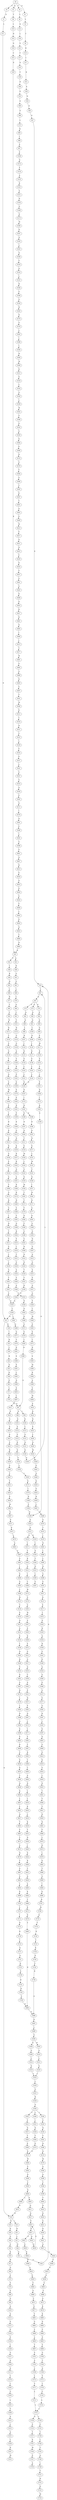 strict digraph  {
	S0 -> S1 [ label = Q ];
	S0 -> S2 [ label = A ];
	S0 -> S3 [ label = S ];
	S0 -> S4 [ label = T ];
	S1 -> S5 [ label = L ];
	S2 -> S6 [ label = Y ];
	S3 -> S7 [ label = Q ];
	S4 -> S8 [ label = L ];
	S5 -> S9 [ label = T ];
	S6 -> S10 [ label = L ];
	S7 -> S11 [ label = L ];
	S8 -> S12 [ label = Q ];
	S9 -> S13 [ label = R ];
	S10 -> S14 [ label = H ];
	S11 -> S15 [ label = N ];
	S12 -> S16 [ label = L ];
	S13 -> S17 [ label = I ];
	S14 -> S18 [ label = Q ];
	S15 -> S19 [ label = K ];
	S15 -> S20 [ label = Q ];
	S16 -> S21 [ label = S ];
	S17 -> S22 [ label = R ];
	S18 -> S23 [ label = C ];
	S19 -> S24 [ label = D ];
	S19 -> S25 [ label = I ];
	S20 -> S26 [ label = I ];
	S21 -> S27 [ label = Y ];
	S22 -> S28 [ label = A ];
	S23 -> S29 [ label = D ];
	S24 -> S30 [ label = K ];
	S25 -> S31 [ label = R ];
	S26 -> S32 [ label = R ];
	S27 -> S33 [ label = A ];
	S28 -> S34 [ label = N ];
	S29 -> S35 [ label = R ];
	S30 -> S36 [ label = G ];
	S31 -> S37 [ label = L ];
	S32 -> S38 [ label = L ];
	S33 -> S39 [ label = T ];
	S34 -> S40 [ label = Q ];
	S35 -> S41 [ label = A ];
	S35 -> S42 [ label = P ];
	S36 -> S43 [ label = S ];
	S37 -> S44 [ label = N ];
	S38 -> S45 [ label = H ];
	S39 -> S46 [ label = D ];
	S40 -> S47 [ label = K ];
	S41 -> S48 [ label = R ];
	S42 -> S49 [ label = L ];
	S43 -> S50 [ label = R ];
	S44 -> S51 [ label = Q ];
	S45 -> S52 [ label = Q ];
	S46 -> S53 [ label = E ];
	S47 -> S54 [ label = D ];
	S48 -> S55 [ label = G ];
	S49 -> S56 [ label = R ];
	S50 -> S57 [ label = H ];
	S51 -> S58 [ label = K ];
	S52 -> S59 [ label = K ];
	S53 -> S60 [ label = G ];
	S54 -> S61 [ label = L ];
	S55 -> S62 [ label = S ];
	S56 -> S63 [ label = H ];
	S57 -> S64 [ label = Q ];
	S58 -> S54 [ label = D ];
	S59 -> S65 [ label = E ];
	S60 -> S66 [ label = G ];
	S61 -> S67 [ label = K ];
	S62 -> S68 [ label = L ];
	S63 -> S69 [ label = L ];
	S64 -> S70 [ label = S ];
	S65 -> S71 [ label = L ];
	S66 -> S72 [ label = L ];
	S67 -> S73 [ label = E ];
	S67 -> S74 [ label = D ];
	S67 -> S75 [ label = Q ];
	S68 -> S76 [ label = L ];
	S69 -> S77 [ label = H ];
	S70 -> S78 [ label = P ];
	S71 -> S79 [ label = R ];
	S72 -> S80 [ label = R ];
	S73 -> S81 [ label = Q ];
	S74 -> S82 [ label = E ];
	S75 -> S83 [ label = Q ];
	S76 -> S84 [ label = A ];
	S77 -> S85 [ label = T ];
	S78 -> S86 [ label = S ];
	S79 -> S87 [ label = Q ];
	S80 -> S88 [ label = I ];
	S81 -> S89 [ label = Q ];
	S82 -> S90 [ label = Q ];
	S83 -> S91 [ label = Q ];
	S84 -> S92 [ label = C ];
	S85 -> S93 [ label = V ];
	S86 -> S94 [ label = G ];
	S87 -> S95 [ label = L ];
	S87 -> S96 [ label = Q ];
	S88 -> S97 [ label = P ];
	S89 -> S98 [ label = L ];
	S90 -> S99 [ label = Q ];
	S91 -> S100 [ label = L ];
	S92 -> S101 [ label = V ];
	S93 -> S102 [ label = N ];
	S94 -> S103 [ label = A ];
	S95 -> S104 [ label = R ];
	S96 -> S105 [ label = Q ];
	S97 -> S106 [ label = F ];
	S98 -> S107 [ label = R ];
	S99 -> S108 [ label = E ];
	S100 -> S109 [ label = K ];
	S101 -> S110 [ label = H ];
	S102 -> S111 [ label = H ];
	S103 -> S112 [ label = A ];
	S104 -> S113 [ label = L ];
	S105 -> S114 [ label = A ];
	S106 -> S115 [ label = Q ];
	S107 -> S116 [ label = I ];
	S108 -> S117 [ label = M ];
	S109 -> S118 [ label = I ];
	S110 -> S119 [ label = G ];
	S111 -> S120 [ label = T ];
	S112 -> S121 [ label = E ];
	S113 -> S122 [ label = S ];
	S114 -> S123 [ label = V ];
	S115 -> S124 [ label = F ];
	S116 -> S125 [ label = R ];
	S117 -> S126 [ label = K ];
	S118 -> S127 [ label = K ];
	S119 -> S128 [ label = G ];
	S120 -> S129 [ label = S ];
	S121 -> S130 [ label = E ];
	S122 -> S131 [ label = Q ];
	S123 -> S132 [ label = K ];
	S124 -> S133 [ label = S ];
	S125 -> S134 [ label = E ];
	S126 -> S135 [ label = E ];
	S127 -> S136 [ label = E ];
	S128 -> S137 [ label = A ];
	S129 -> S138 [ label = G ];
	S130 -> S139 [ label = P ];
	S131 -> S140 [ label = K ];
	S132 -> S141 [ label = Q ];
	S133 -> S142 [ label = K ];
	S134 -> S143 [ label = L ];
	S135 -> S144 [ label = V ];
	S136 -> S145 [ label = L ];
	S137 -> S146 [ label = S ];
	S138 -> S147 [ label = V ];
	S139 -> S148 [ label = L ];
	S140 -> S149 [ label = D ];
	S141 -> S150 [ label = F ];
	S142 -> S151 [ label = A ];
	S143 -> S152 [ label = L ];
	S144 -> S153 [ label = L ];
	S145 -> S154 [ label = L ];
	S146 -> S155 [ label = R ];
	S147 -> S156 [ label = L ];
	S148 -> S157 [ label = G ];
	S149 -> S61 [ label = L ];
	S150 -> S158 [ label = L ];
	S151 -> S159 [ label = N ];
	S152 -> S160 [ label = D ];
	S153 -> S161 [ label = P ];
	S154 -> S160 [ label = D ];
	S155 -> S162 [ label = P ];
	S156 -> S163 [ label = Q ];
	S157 -> S164 [ label = A ];
	S158 -> S165 [ label = L ];
	S159 -> S166 [ label = G ];
	S160 -> S167 [ label = D ];
	S161 -> S168 [ label = D ];
	S162 -> S169 [ label = E ];
	S163 -> S170 [ label = S ];
	S164 -> S171 [ label = A ];
	S165 -> S172 [ label = E ];
	S166 -> S173 [ label = E ];
	S167 -> S174 [ label = I ];
	S168 -> S175 [ label = I ];
	S169 -> S176 [ label = E ];
	S170 -> S177 [ label = M ];
	S171 -> S178 [ label = C ];
	S172 -> S179 [ label = I ];
	S173 -> S180 [ label = W ];
	S174 -> S181 [ label = R ];
	S175 -> S182 [ label = R ];
	S176 -> S183 [ label = E ];
	S177 -> S184 [ label = K ];
	S178 -> S185 [ label = L ];
	S179 -> S186 [ label = R ];
	S180 -> S187 [ label = D ];
	S181 -> S188 [ label = R ];
	S181 -> S189 [ label = K ];
	S182 -> S190 [ label = S ];
	S183 -> S191 [ label = R ];
	S184 -> S192 [ label = P ];
	S185 -> S193 [ label = V ];
	S186 -> S194 [ label = S ];
	S187 -> S195 [ label = Q ];
	S188 -> S196 [ label = N ];
	S189 -> S197 [ label = N ];
	S190 -> S198 [ label = N ];
	S191 -> S199 [ label = P ];
	S192 -> S200 [ label = L ];
	S193 -> S201 [ label = L ];
	S194 -> S198 [ label = N ];
	S195 -> S202 [ label = L ];
	S196 -> S203 [ label = Q ];
	S197 -> S204 [ label = Q ];
	S198 -> S205 [ label = Q ];
	S199 -> S206 [ label = K ];
	S200 -> S207 [ label = R ];
	S201 -> S208 [ label = V ];
	S202 -> S209 [ label = Q ];
	S203 -> S210 [ label = N ];
	S204 -> S211 [ label = T ];
	S205 -> S212 [ label = A ];
	S206 -> S213 [ label = G ];
	S207 -> S214 [ label = K ];
	S208 -> S215 [ label = A ];
	S209 -> S216 [ label = V ];
	S210 -> S217 [ label = E ];
	S211 -> S218 [ label = E ];
	S212 -> S219 [ label = A ];
	S212 -> S220 [ label = K ];
	S213 -> S221 [ label = D ];
	S214 -> S222 [ label = R ];
	S215 -> S223 [ label = L ];
	S216 -> S224 [ label = A ];
	S217 -> S225 [ label = L ];
	S218 -> S226 [ label = M ];
	S219 -> S227 [ label = L ];
	S220 -> S228 [ label = L ];
	S221 -> S229 [ label = R ];
	S222 -> S230 [ label = R ];
	S223 -> S231 [ label = A ];
	S224 -> S232 [ label = L ];
	S225 -> S233 [ label = M ];
	S226 -> S234 [ label = L ];
	S227 -> S235 [ label = V ];
	S228 -> S236 [ label = Q ];
	S229 -> S237 [ label = R ];
	S230 -> S238 [ label = A ];
	S231 -> S239 [ label = L ];
	S232 -> S240 [ label = H ];
	S233 -> S241 [ label = V ];
	S234 -> S242 [ label = S ];
	S235 -> S243 [ label = K ];
	S236 -> S244 [ label = T ];
	S237 -> S245 [ label = R ];
	S238 -> S246 [ label = P ];
	S239 -> S247 [ label = K ];
	S240 -> S248 [ label = S ];
	S241 -> S249 [ label = Q ];
	S242 -> S250 [ label = Q ];
	S243 -> S251 [ label = Q ];
	S244 -> S252 [ label = Q ];
	S245 -> S253 [ label = Q ];
	S246 -> S254 [ label = T ];
	S247 -> S255 [ label = M ];
	S248 -> S256 [ label = G ];
	S249 -> S257 [ label = I ];
	S250 -> S258 [ label = M ];
	S251 -> S259 [ label = L ];
	S252 -> S260 [ label = L ];
	S253 -> S261 [ label = A ];
	S254 -> S262 [ label = A ];
	S256 -> S263 [ label = H ];
	S257 -> S264 [ label = H ];
	S258 -> S265 [ label = T ];
	S259 -> S266 [ label = C ];
	S260 -> S267 [ label = S ];
	S261 -> S268 [ label = R ];
	S262 -> S269 [ label = V ];
	S263 -> S270 [ label = D ];
	S264 -> S271 [ label = R ];
	S265 -> S272 [ label = Y ];
	S266 -> S273 [ label = W ];
	S268 -> S274 [ label = R ];
	S269 -> S275 [ label = G ];
	S270 -> S276 [ label = G ];
	S271 -> S277 [ label = A ];
	S272 -> S278 [ label = F ];
	S273 -> S279 [ label = G ];
	S274 -> S280 [ label = H ];
	S275 -> S281 [ label = R ];
	S276 -> S282 [ label = L ];
	S277 -> S283 [ label = D ];
	S278 -> S284 [ label = D ];
	S279 -> S285 [ label = G ];
	S280 -> S286 [ label = S ];
	S281 -> S287 [ label = G ];
	S282 -> S288 [ label = I ];
	S283 -> S289 [ label = S ];
	S284 -> S290 [ label = F ];
	S285 -> S291 [ label = W ];
	S286 -> S292 [ label = V ];
	S287 -> S293 [ label = L ];
	S288 -> S294 [ label = L ];
	S289 -> S295 [ label = G ];
	S290 -> S296 [ label = S ];
	S291 -> S297 [ label = S ];
	S292 -> S298 [ label = Q ];
	S293 -> S299 [ label = H ];
	S294 -> S300 [ label = H ];
	S295 -> S301 [ label = N ];
	S296 -> S302 [ label = S ];
	S297 -> S303 [ label = P ];
	S298 -> S304 [ label = R ];
	S299 -> S305 [ label = T ];
	S300 -> S306 [ label = M ];
	S301 -> S307 [ label = G ];
	S302 -> S308 [ label = N ];
	S303 -> S309 [ label = D ];
	S304 -> S310 [ label = P ];
	S305 -> S311 [ label = P ];
	S306 -> S312 [ label = K ];
	S307 -> S313 [ label = A ];
	S308 -> S314 [ label = N ];
	S309 -> S315 [ label = S ];
	S310 -> S316 [ label = L ];
	S311 -> S317 [ label = A ];
	S312 -> S318 [ label = E ];
	S313 -> S319 [ label = G ];
	S314 -> S320 [ label = D ];
	S315 -> S321 [ label = G ];
	S316 -> S322 [ label = T ];
	S317 -> S323 [ label = L ];
	S318 -> S324 [ label = L ];
	S319 -> S325 [ label = A ];
	S320 -> S326 [ label = T ];
	S321 -> S327 [ label = G ];
	S322 -> S328 [ label = S ];
	S323 -> S329 [ label = L ];
	S324 -> S330 [ label = G ];
	S325 -> S331 [ label = E ];
	S326 -> S332 [ label = V ];
	S327 -> S333 [ label = Q ];
	S328 -> S334 [ label = A ];
	S329 -> S335 [ label = G ];
	S330 -> S336 [ label = L ];
	S331 -> S337 [ label = A ];
	S332 -> S338 [ label = R ];
	S333 -> S339 [ label = C ];
	S334 -> S340 [ label = S ];
	S335 -> S341 [ label = V ];
	S336 -> S342 [ label = W ];
	S337 -> S343 [ label = G ];
	S338 -> S344 [ label = S ];
	S339 -> S345 [ label = A ];
	S340 -> S346 [ label = A ];
	S341 -> S347 [ label = R ];
	S342 -> S348 [ label = F ];
	S343 -> S349 [ label = P ];
	S344 -> S350 [ label = Q ];
	S345 -> S351 [ label = P ];
	S346 -> S352 [ label = T ];
	S347 -> S353 [ label = S ];
	S348 -> S354 [ label = E ];
	S349 -> S355 [ label = L ];
	S350 -> S356 [ label = L ];
	S351 -> S357 [ label = H ];
	S352 -> S358 [ label = N ];
	S353 -> S350 [ label = Q ];
	S354 -> S359 [ label = G ];
	S355 -> S360 [ label = M ];
	S356 -> S361 [ label = I ];
	S356 -> S15 [ label = N ];
	S357 -> S362 [ label = P ];
	S358 -> S363 [ label = Q ];
	S359 -> S364 [ label = Q ];
	S360 -> S365 [ label = E ];
	S361 -> S366 [ label = D ];
	S362 -> S367 [ label = Q ];
	S363 -> S368 [ label = K ];
	S364 -> S369 [ label = P ];
	S365 -> S370 [ label = E ];
	S366 -> S371 [ label = Q ];
	S367 -> S372 [ label = L ];
	S368 -> S373 [ label = S ];
	S369 -> S374 [ label = D ];
	S370 -> S375 [ label = L ];
	S371 -> S376 [ label = V ];
	S372 -> S377 [ label = L ];
	S373 -> S378 [ label = E ];
	S374 -> S379 [ label = G ];
	S375 -> S380 [ label = R ];
	S376 -> S381 [ label = K ];
	S377 -> S382 [ label = S ];
	S378 -> S383 [ label = L ];
	S379 -> S384 [ label = F ];
	S380 -> S385 [ label = S ];
	S381 -> S386 [ label = E ];
	S382 -> S387 [ label = T ];
	S383 -> S388 [ label = R ];
	S384 -> S389 [ label = G ];
	S385 -> S390 [ label = M ];
	S386 -> S391 [ label = E ];
	S387 -> S392 [ label = R ];
	S388 -> S87 [ label = Q ];
	S389 -> S393 [ label = T ];
	S390 -> S394 [ label = R ];
	S391 -> S395 [ label = L ];
	S392 -> S396 [ label = C ];
	S393 -> S397 [ label = K ];
	S394 -> S398 [ label = A ];
	S395 -> S399 [ label = N ];
	S396 -> S400 [ label = C ];
	S397 -> S401 [ label = Y ];
	S398 -> S402 [ label = S ];
	S399 -> S403 [ label = E ];
	S400 -> S404 [ label = A ];
	S401 -> S405 [ label = A ];
	S402 -> S406 [ label = M ];
	S403 -> S407 [ label = L ];
	S404 -> S408 [ label = D ];
	S405 -> S409 [ label = E ];
	S406 -> S410 [ label = A ];
	S407 -> S411 [ label = R ];
	S408 -> S412 [ label = L ];
	S409 -> S413 [ label = W ];
	S410 -> S414 [ label = R ];
	S411 -> S415 [ label = E ];
	S412 -> S416 [ label = L ];
	S413 -> S417 [ label = P ];
	S414 -> S418 [ label = R ];
	S415 -> S419 [ label = S ];
	S416 -> S420 [ label = K ];
	S417 -> S421 [ label = Q ];
	S418 -> S422 [ label = E ];
	S419 -> S423 [ label = A ];
	S420 -> S424 [ label = L ];
	S421 -> S425 [ label = N ];
	S422 -> S426 [ label = L ];
	S423 -> S427 [ label = K ];
	S424 -> S428 [ label = R ];
	S425 -> S429 [ label = F ];
	S426 -> S430 [ label = Q ];
	S427 -> S431 [ label = S ];
	S428 -> S432 [ label = T ];
	S429 -> S433 [ label = D ];
	S430 -> S434 [ label = M ];
	S431 -> S435 [ label = R ];
	S432 -> S436 [ label = N ];
	S433 -> S437 [ label = V ];
	S434 -> S438 [ label = E ];
	S435 -> S439 [ label = E ];
	S436 -> S440 [ label = I ];
	S437 -> S441 [ label = S ];
	S438 -> S442 [ label = E ];
	S439 -> S443 [ label = G ];
	S440 -> S444 [ label = D ];
	S441 -> S445 [ label = G ];
	S442 -> S446 [ label = A ];
	S443 -> S447 [ label = T ];
	S444 -> S448 [ label = R ];
	S445 -> S449 [ label = D ];
	S446 -> S450 [ label = K ];
	S447 -> S451 [ label = V ];
	S448 -> S452 [ label = T ];
	S449 -> S453 [ label = Q ];
	S450 -> S454 [ label = E ];
	S451 -> S455 [ label = E ];
	S452 -> S456 [ label = Q ];
	S453 -> S457 [ label = R ];
	S454 -> S458 [ label = R ];
	S455 -> S459 [ label = E ];
	S456 -> S460 [ label = A ];
	S457 -> S461 [ label = R ];
	S458 -> S462 [ label = L ];
	S459 -> S463 [ label = M ];
	S460 -> S464 [ label = K ];
	S461 -> S465 [ label = Q ];
	S462 -> S466 [ label = E ];
	S463 -> S467 [ label = E ];
	S464 -> S468 [ label = T ];
	S465 -> S469 [ label = I ];
	S466 -> S470 [ label = A ];
	S467 -> S471 [ label = E ];
	S468 -> S472 [ label = K ];
	S469 -> S473 [ label = I ];
	S470 -> S474 [ label = T ];
	S471 -> S475 [ label = K ];
	S472 -> S476 [ label = D ];
	S473 -> S477 [ label = T ];
	S474 -> S478 [ label = I ];
	S475 -> S479 [ label = L ];
	S476 -> S480 [ label = V ];
	S477 -> S481 [ label = W ];
	S478 -> S482 [ label = N ];
	S479 -> S483 [ label = A ];
	S480 -> S484 [ label = H ];
	S481 -> S485 [ label = G ];
	S482 -> S486 [ label = L ];
	S483 -> S487 [ label = A ];
	S484 -> S488 [ label = E ];
	S485 -> S489 [ label = G ];
	S486 -> S490 [ label = L ];
	S487 -> S491 [ label = S ];
	S488 -> S492 [ label = K ];
	S489 -> S493 [ label = D ];
	S490 -> S494 [ label = Q ];
	S491 -> S495 [ label = I ];
	S492 -> S496 [ label = L ];
	S493 -> S497 [ label = S ];
	S494 -> S498 [ label = G ];
	S495 -> S499 [ label = E ];
	S496 -> S500 [ label = G ];
	S497 -> S501 [ label = T ];
	S498 -> S502 [ label = E ];
	S499 -> S503 [ label = A ];
	S500 -> S504 [ label = Q ];
	S500 -> S505 [ label = H ];
	S501 -> S506 [ label = M ];
	S502 -> S507 [ label = R ];
	S503 -> S508 [ label = L ];
	S504 -> S509 [ label = G ];
	S505 -> S510 [ label = G ];
	S506 -> S511 [ label = K ];
	S507 -> S512 [ label = D ];
	S508 -> S513 [ label = H ];
	S509 -> S514 [ label = L ];
	S510 -> S515 [ label = L ];
	S511 -> S516 [ label = C ];
	S512 -> S517 [ label = E ];
	S513 -> S518 [ label = V ];
	S514 -> S519 [ label = Q ];
	S515 -> S520 [ label = Q ];
	S516 -> S521 [ label = N ];
	S517 -> S522 [ label = L ];
	S518 -> S523 [ label = E ];
	S519 -> S524 [ label = L ];
	S520 -> S524 [ label = L ];
	S521 -> S525 [ label = V ];
	S522 -> S526 [ label = E ];
	S523 -> S527 [ label = Q ];
	S524 -> S528 [ label = L ];
	S525 -> S529 [ label = L ];
	S526 -> S530 [ label = R ];
	S527 -> S531 [ label = S ];
	S528 -> S532 [ label = G ];
	S529 -> S533 [ label = F ];
	S530 -> S534 [ label = A ];
	S531 -> S535 [ label = E ];
	S532 -> S536 [ label = H ];
	S533 -> S537 [ label = P ];
	S534 -> S538 [ label = R ];
	S535 -> S539 [ label = L ];
	S536 -> S540 [ label = A ];
	S537 -> S541 [ label = L ];
	S538 -> S542 [ label = S ];
	S539 -> S543 [ label = Q ];
	S540 -> S544 [ label = I ];
	S540 -> S545 [ label = V ];
	S540 -> S546 [ label = L ];
	S541 -> S547 [ label = S ];
	S542 -> S548 [ label = K ];
	S543 -> S549 [ label = R ];
	S544 -> S550 [ label = V ];
	S545 -> S551 [ label = V ];
	S546 -> S552 [ label = I ];
	S547 -> S553 [ label = G ];
	S548 -> S554 [ label = A ];
	S549 -> S555 [ label = V ];
	S550 -> S556 [ label = N ];
	S551 -> S557 [ label = N ];
	S552 -> S558 [ label = N ];
	S553 -> S559 [ label = Q ];
	S554 -> S560 [ label = A ];
	S555 -> S561 [ label = K ];
	S556 -> S562 [ label = V ];
	S557 -> S563 [ label = V ];
	S558 -> S564 [ label = V ];
	S559 -> S565 [ label = P ];
	S560 -> S566 [ label = E ];
	S561 -> S567 [ label = S ];
	S562 -> S568 [ label = D ];
	S563 -> S569 [ label = E ];
	S564 -> S570 [ label = E ];
	S565 -> S571 [ label = Q ];
	S566 -> S572 [ label = G ];
	S567 -> S573 [ label = R ];
	S568 -> S574 [ label = D ];
	S569 -> S575 [ label = D ];
	S570 -> S575 [ label = D ];
	S571 -> S576 [ label = I ];
	S572 -> S577 [ label = E ];
	S573 -> S578 [ label = L ];
	S574 -> S579 [ label = W ];
	S575 -> S580 [ label = W ];
	S576 -> S581 [ label = Q ];
	S577 -> S582 [ label = A ];
	S578 -> S583 [ label = L ];
	S579 -> S584 [ label = A ];
	S580 -> S585 [ label = S ];
	S581 -> S586 [ label = F ];
	S582 -> S587 [ label = R ];
	S583 -> S588 [ label = D ];
	S584 -> S589 [ label = A ];
	S585 -> S590 [ label = A ];
	S586 -> S591 [ label = L ];
	S587 -> S592 [ label = L ];
	S588 -> S593 [ label = G ];
	S589 -> S594 [ label = Y ];
	S590 -> S595 [ label = Y ];
	S591 -> S596 [ label = G ];
	S592 -> S597 [ label = K ];
	S593 -> S598 [ label = E ];
	S594 -> S599 [ label = Q ];
	S595 -> S600 [ label = Q ];
	S596 -> S601 [ label = S ];
	S597 -> S602 [ label = Q ];
	S598 -> S603 [ label = E ];
	S599 -> S604 [ label = V ];
	S600 -> S605 [ label = D ];
	S600 -> S606 [ label = L ];
	S601 -> S607 [ label = Q ];
	S602 -> S608 [ label = S ];
	S603 -> S609 [ label = K ];
	S604 -> S610 [ label = R ];
	S605 -> S611 [ label = Q ];
	S606 -> S612 [ label = N ];
	S607 -> S613 [ label = R ];
	S608 -> S614 [ label = E ];
	S609 -> S615 [ label = V ];
	S610 -> S616 [ label = K ];
	S611 -> S617 [ label = D ];
	S612 -> S19 [ label = K ];
	S613 -> S618 [ label = E ];
	S614 -> S619 [ label = K ];
	S615 -> S620 [ label = E ];
	S616 -> S621 [ label = E ];
	S617 -> S622 [ label = P ];
	S618 -> S623 [ label = G ];
	S619 -> S624 [ label = G ];
	S620 -> S625 [ label = K ];
	S621 -> S626 [ label = K ];
	S622 -> S627 [ label = D ];
	S623 -> S628 [ label = E ];
	S624 -> S629 [ label = L ];
	S625 -> S630 [ label = T ];
	S626 -> S631 [ label = S ];
	S627 -> S632 [ label = P ];
	S627 -> S633 [ label = Q ];
	S628 -> S634 [ label = E ];
	S629 -> S635 [ label = D ];
	S630 -> S636 [ label = Q ];
	S631 -> S637 [ label = A ];
	S632 -> S638 [ label = S ];
	S633 -> S639 [ label = D ];
	S634 -> S640 [ label = F ];
	S635 -> S641 [ label = T ];
	S636 -> S642 [ label = K ];
	S637 -> S643 [ label = G ];
	S638 -> S644 [ label = R ];
	S639 -> S622 [ label = P ];
	S640 -> S645 [ label = L ];
	S641 -> S646 [ label = V ];
	S642 -> S647 [ label = L ];
	S643 -> S648 [ label = G ];
	S644 -> S649 [ label = H ];
	S645 -> S650 [ label = E ];
	S646 -> S651 [ label = T ];
	S647 -> S652 [ label = L ];
	S648 -> S653 [ label = A ];
	S649 -> S654 [ label = A ];
	S650 -> S655 [ label = Q ];
	S651 -> S656 [ label = R ];
	S652 -> S657 [ label = Q ];
	S653 -> S658 [ label = A ];
	S654 -> S659 [ label = P ];
	S655 -> S660 [ label = C ];
	S656 -> S661 [ label = N ];
	S657 -> S662 [ label = T ];
	S658 -> S663 [ label = S ];
	S659 -> S664 [ label = F ];
	S660 -> S665 [ label = D ];
	S661 -> S666 [ label = F ];
	S662 -> S667 [ label = F ];
	S663 -> S668 [ label = G ];
	S664 -> S669 [ label = A ];
	S665 -> S35 [ label = R ];
	S666 -> S670 [ label = L ];
	S667 -> S671 [ label = T ];
	S668 -> S672 [ label = G ];
	S669 -> S673 [ label = T ];
	S670 -> S674 [ label = K ];
	S671 -> S675 [ label = S ];
	S672 -> S676 [ label = K ];
	S673 -> S677 [ label = S ];
	S674 -> S678 [ label = L ];
	S675 -> S679 [ label = N ];
	S676 -> S680 [ label = K ];
	S677 -> S681 [ label = V ];
	S678 -> S682 [ label = K ];
	S679 -> S683 [ label = Y ];
	S680 -> S684 [ label = D ];
	S681 -> S685 [ label = G ];
	S682 -> S686 [ label = T ];
	S683 -> S687 [ label = S ];
	S684 -> S688 [ label = F ];
	S685 -> S689 [ label = V ];
	S686 -> S690 [ label = S ];
	S687 -> S691 [ label = S ];
	S688 -> S692 [ label = P ];
	S689 -> S693 [ label = L ];
	S690 -> S694 [ label = I ];
	S691 -> S695 [ label = L ];
	S692 -> S696 [ label = F ];
	S693 -> S697 [ label = T ];
	S694 -> S698 [ label = D ];
	S695 -> S699 [ label = K ];
	S696 -> S700 [ label = G ];
	S697 -> S701 [ label = S ];
	S698 -> S702 [ label = R ];
	S699 -> S703 [ label = A ];
	S700 -> S704 [ label = T ];
	S701 -> S705 [ label = S ];
	S702 -> S706 [ label = M ];
	S703 -> S707 [ label = L ];
	S704 -> S708 [ label = A ];
	S705 -> S709 [ label = L ];
	S706 -> S710 [ label = Q ];
	S707 -> S711 [ label = I ];
	S708 -> S712 [ label = V ];
	S709 -> S713 [ label = L ];
	S710 -> S714 [ label = V ];
	S711 -> S715 [ label = D ];
	S712 -> S716 [ label = L ];
	S713 -> S717 [ label = V ];
	S714 -> S718 [ label = K ];
	S715 -> S719 [ label = K ];
	S716 -> S720 [ label = V ];
	S717 -> S721 [ label = L ];
	S718 -> S722 [ label = T ];
	S719 -> S723 [ label = I ];
	S720 -> S724 [ label = L ];
	S721 -> S725 [ label = L ];
	S722 -> S726 [ label = R ];
	S723 -> S727 [ label = Q ];
	S724 -> S725 [ label = L ];
	S725 -> S728 [ label = C ];
	S725 -> S729 [ label = Q ];
	S726 -> S730 [ label = D ];
	S727 -> S731 [ label = G ];
	S728 -> S732 [ label = F ];
	S729 -> S733 [ label = P ];
	S730 -> S734 [ label = V ];
	S731 -> S735 [ label = K ];
	S732 -> S736 [ label = T ];
	S733 -> S737 [ label = T ];
	S734 -> S738 [ label = H ];
	S735 -> S739 [ label = S ];
	S736 -> S740 [ label = L ];
	S737 -> S741 [ label = K ];
	S738 -> S488 [ label = E ];
	S739 -> S742 [ label = K ];
	S740 -> S743 [ label = T ];
	S741 -> S744 [ label = M ];
	S742 -> S745 [ label = D ];
	S743 -> S746 [ label = A ];
	S744 -> S747 [ label = E ];
	S745 -> S748 [ label = V ];
	S746 -> S749 [ label = L ];
	S747 -> S750 [ label = A ];
	S748 -> S484 [ label = H ];
	S749 -> S751 [ label = T ];
	S751 -> S752 [ label = R ];
	S752 -> S753 [ label = K ];
	S753 -> S754 [ label = M ];
}
